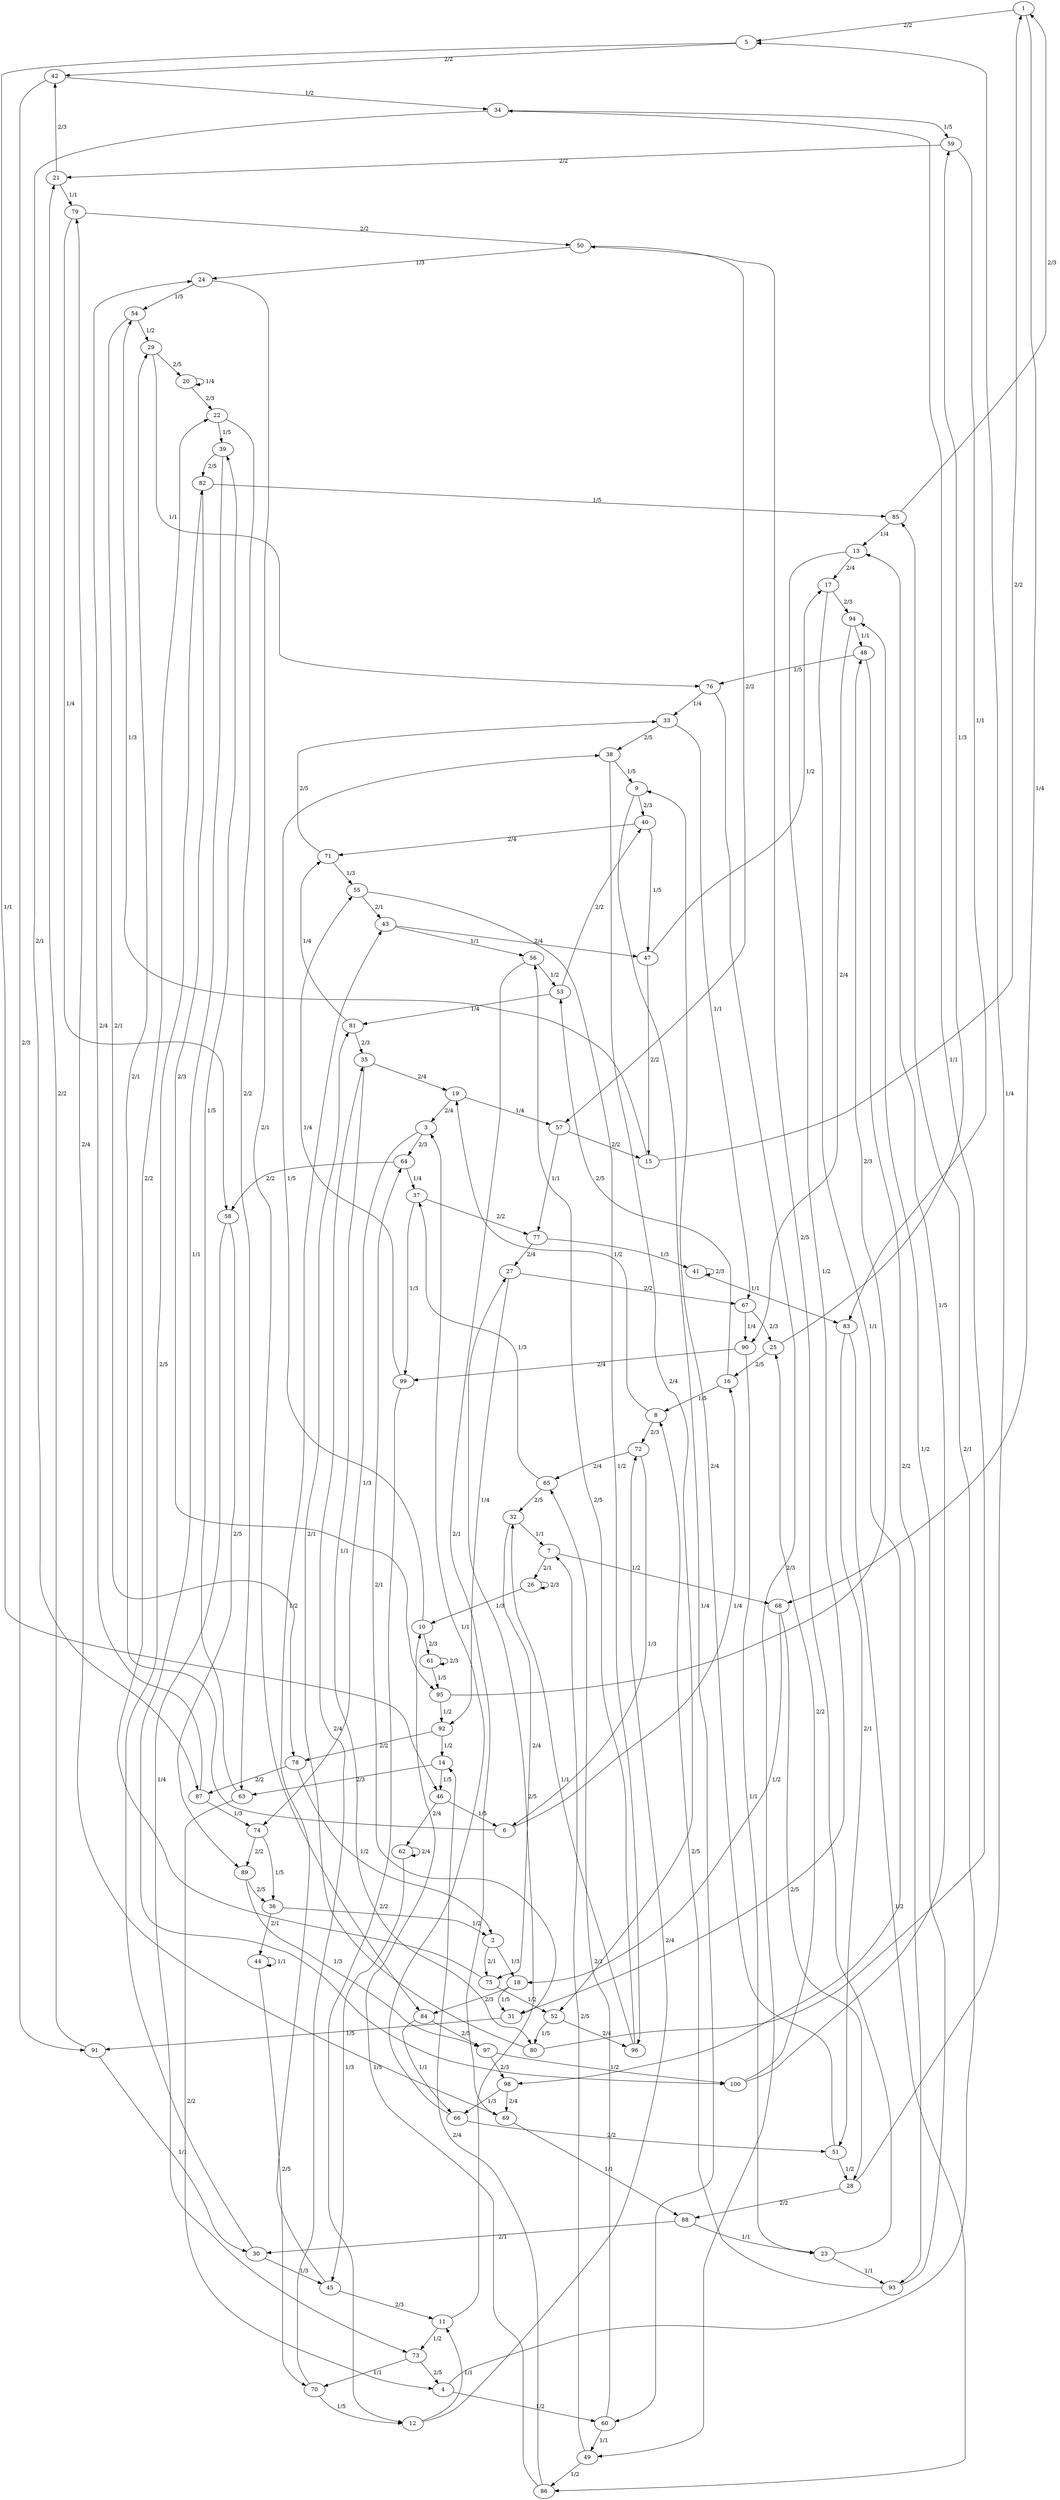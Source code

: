 digraph automat100 {
1;
2;
3;
4;
5;
6;
7;
8;
9;
10;
11;
12;
13;
14;
15;
16;
17;
18;
19;
20;
21;
22;
23;
24;
25;
26;
27;
28;
29;
30;
31;
32;
33;
34;
35;
36;
37;
38;
39;
40;
41;
42;
43;
44;
45;
46;
47;
48;
49;
50;
51;
52;
53;
54;
55;
56;
57;
58;
59;
60;
61;
62;
63;
64;
65;
66;
67;
68;
69;
70;
71;
72;
73;
74;
75;
76;
77;
78;
79;
80;
81;
82;
83;
84;
85;
86;
87;
88;
89;
90;
91;
92;
93;
94;
95;
96;
97;
98;
99;
100;
1 -> 5[label= " 2/2 "];
1 -> 68[label= " 1/4 "];
2 -> 18[label= " 1/3 "];
2 -> 75[label= " 2/1 "];
3 -> 64[label= " 2/3 "];
3 -> 74[label= " 1/3 "];
4 -> 60[label= " 1/2 "];
4 -> 85[label= " 2/1 "];
5 -> 42[label= " 2/2 "];
5 -> 46[label= " 1/1 "];
6 -> 16[label= " 1/4 "];
6 -> 29[label= " 2/1 "];
7 -> 26[label= " 2/1 "];
7 -> 68[label= " 1/2 "];
8 -> 19[label= " 1/2 "];
8 -> 72[label= " 2/3 "];
9 -> 40[label= " 2/3 "];
9 -> 60[label= " 1/4 "];
10 -> 38[label= " 1/5 "];
10 -> 61[label= " 2/3 "];
11 -> 27[label= " 2/5 "];
11 -> 73[label= " 1/2 "];
12 -> 11[label= " 1/1 "];
12 -> 72[label= " 2/4 "];
13 -> 17[label= " 2/4 "];
13 -> 31[label= " 1/2 "];
14 -> 46[label= " 1/5 "];
14 -> 63[label= " 2/3 "];
15 -> 1[label= " 2/2 "];
15 -> 54[label= " 1/3 "];
16 -> 8[label= " 1/5 "];
16 -> 53[label= " 2/5 "];
17 -> 94[label= " 2/3 "];
17 -> 98[label= " 1/1 "];
18 -> 31[label= " 1/5 "];
18 -> 84[label= " 2/3 "];
19 -> 3[label= " 2/4 "];
19 -> 57[label= " 1/4 "];
20 -> 20[label= " 1/4 "];
20 -> 22[label= " 2/3 "];
21 -> 42[label= " 2/3 "];
21 -> 79[label= " 1/1 "];
22 -> 39[label= " 1/5 "];
22 -> 63[label= " 2/2 "];
23 -> 50[label= " 2/5 "];
23 -> 93[label= " 1/1 "];
24 -> 54[label= " 1/5 "];
24 -> 84[label= " 2/1 "];
25 -> 16[label= " 2/5 "];
25 -> 59[label= " 1/3 "];
26 -> 10[label= " 1/3 "];
26 -> 26[label= " 2/3 "];
27 -> 67[label= " 2/2 "];
27 -> 92[label= " 1/4 "];
28 -> 5[label= " 1/4 "];
28 -> 88[label= " 2/2 "];
29 -> 20[label= " 2/5 "];
29 -> 76[label= " 1/1 "];
30 -> 45[label= " 1/3 "];
30 -> 82[label= " 2/5 "];
31 -> 64[label= " 2/1 "];
31 -> 91[label= " 1/5 "];
32 -> 7[label= " 1/1 "];
32 -> 75[label= " 2/4 "];
33 -> 38[label= " 2/5 "];
33 -> 67[label= " 1/1 "];
34 -> 59[label= " 1/5 "];
34 -> 87[label= " 2/1 "];
35 -> 19[label= " 2/4 "];
35 -> 80[label= " 1/1 "];
36 -> 2[label= " 1/2 "];
36 -> 44[label= " 2/1 "];
37 -> 77[label= " 2/2 "];
37 -> 99[label= " 1/3 "];
38 -> 9[label= " 1/5 "];
38 -> 52[label= " 2/4 "];
39 -> 82[label= " 2/5 "];
39 -> 100[label= " 1/1 "];
40 -> 47[label= " 1/5 "];
40 -> 71[label= " 2/4 "];
41 -> 41[label= " 2/3 "];
41 -> 83[label= " 1/1 "];
42 -> 34[label= " 1/2 "];
42 -> 91[label= " 2/3 "];
43 -> 47[label= " 2/4 "];
43 -> 56[label= " 1/1 "];
44 -> 44[label= " 1/1 "];
44 -> 70[label= " 2/5 "];
45 -> 11[label= " 2/3 "];
45 -> 43[label= " 1/2 "];
46 -> 6[label= " 1/5 "];
46 -> 62[label= " 2/4 "];
47 -> 15[label= " 2/2 "];
47 -> 17[label= " 1/2 "];
48 -> 76[label= " 1/5 "];
48 -> 93[label= " 2/2 "];
49 -> 7[label= " 2/5 "];
49 -> 86[label= " 1/2 "];
50 -> 24[label= " 1/3 "];
50 -> 57[label= " 2/2 "];
51 -> 9[label= " 2/4 "];
51 -> 28[label= " 1/2 "];
52 -> 80[label= " 1/5 "];
52 -> 96[label= " 2/4 "];
53 -> 40[label= " 2/2 "];
53 -> 81[label= " 1/4 "];
54 -> 29[label= " 1/2 "];
54 -> 78[label= " 2/1 "];
55 -> 43[label= " 2/1 "];
55 -> 96[label= " 1/2 "];
56 -> 53[label= " 1/2 "];
56 -> 69[label= " 2/1 "];
57 -> 15[label= " 2/2 "];
57 -> 77[label= " 1/1 "];
58 -> 73[label= " 1/4 "];
58 -> 89[label= " 2/5 "];
59 -> 21[label= " 2/2 "];
59 -> 83[label= " 1/1 "];
60 -> 49[label= " 1/1 "];
60 -> 65[label= " 2/1 "];
61 -> 61[label= " 2/3 "];
61 -> 95[label= " 1/5 "];
62 -> 45[label= " 1/3 "];
62 -> 62[label= " 2/4 "];
63 -> 4[label= " 2/2 "];
63 -> 39[label= " 1/5 "];
64 -> 37[label= " 1/4 "];
64 -> 58[label= " 2/2 "];
65 -> 32[label= " 2/5 "];
65 -> 37[label= " 1/3 "];
66 -> 3[label= " 1/1 "];
66 -> 51[label= " 2/2 "];
67 -> 25[label= " 2/3 "];
67 -> 90[label= " 1/4 "];
68 -> 18[label= " 1/2 "];
68 -> 28[label= " 2/5 "];
69 -> 79[label= " 2/4 "];
69 -> 88[label= " 1/1 "];
70 -> 12[label= " 1/5 "];
70 -> 35[label= " 2/4 "];
71 -> 33[label= " 2/5 "];
71 -> 55[label= " 1/3 "];
72 -> 6[label= " 1/3 "];
72 -> 65[label= " 2/4 "];
73 -> 4[label= " 2/5 "];
73 -> 70[label= " 1/1 "];
74 -> 36[label= " 1/5 "];
74 -> 89[label= " 2/2 "];
75 -> 22[label= " 2/2 "];
75 -> 52[label= " 1/2 "];
76 -> 33[label= " 1/4 "];
76 -> 49[label= " 2/3 "];
77 -> 27[label= " 2/4 "];
77 -> 41[label= " 1/3 "];
78 -> 2[label= " 1/2 "];
78 -> 87[label= " 2/2 "];
79 -> 50[label= " 2/2 "];
79 -> 58[label= " 1/4 "];
80 -> 34[label= " 1/1 "];
80 -> 81[label= " 2/1 "];
81 -> 35[label= " 2/3 "];
81 -> 71[label= " 1/4 "];
82 -> 85[label= " 1/5 "];
82 -> 95[label= " 2/3 "];
83 -> 51[label= " 2/1 "];
83 -> 86[label= " 1/2 "];
84 -> 66[label= " 1/1 "];
84 -> 97[label= " 2/5 "];
85 -> 1[label= " 2/3 "];
85 -> 13[label= " 1/4 "];
86 -> 10[label= " 1/5 "];
86 -> 14[label= " 2/4 "];
87 -> 24[label= " 2/4 "];
87 -> 74[label= " 1/3 "];
88 -> 23[label= " 1/1 "];
88 -> 30[label= " 2/1 "];
89 -> 36[label= " 2/5 "];
89 -> 97[label= " 1/3 "];
90 -> 23[label= " 1/1 "];
90 -> 99[label= " 2/4 "];
91 -> 21[label= " 2/2 "];
91 -> 30[label= " 1/1 "];
92 -> 14[label= " 1/2 "];
92 -> 78[label= " 2/2 "];
93 -> 8[label= " 2/5 "];
93 -> 94[label= " 1/2 "];
94 -> 48[label= " 1/1 "];
94 -> 90[label= " 2/4 "];
95 -> 48[label= " 2/3 "];
95 -> 92[label= " 1/2 "];
96 -> 32[label= " 1/1 "];
96 -> 56[label= " 2/5 "];
97 -> 98[label= " 2/3 "];
97 -> 100[label= " 1/2 "];
98 -> 66[label= " 1/3 "];
98 -> 69[label= " 2/4 "];
99 -> 12[label= " 2/2 "];
99 -> 55[label= " 1/4 "];
100 -> 13[label= " 1/5 "];
100 -> 25[label= " 2/2 "];
}